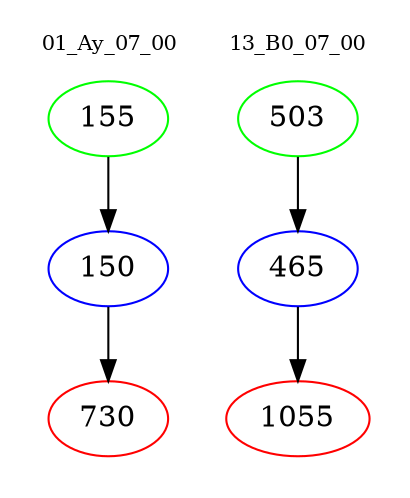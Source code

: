 digraph{
subgraph cluster_0 {
color = white
label = "01_Ay_07_00";
fontsize=10;
T0_155 [label="155", color="green"]
T0_155 -> T0_150 [color="black"]
T0_150 [label="150", color="blue"]
T0_150 -> T0_730 [color="black"]
T0_730 [label="730", color="red"]
}
subgraph cluster_1 {
color = white
label = "13_B0_07_00";
fontsize=10;
T1_503 [label="503", color="green"]
T1_503 -> T1_465 [color="black"]
T1_465 [label="465", color="blue"]
T1_465 -> T1_1055 [color="black"]
T1_1055 [label="1055", color="red"]
}
}
